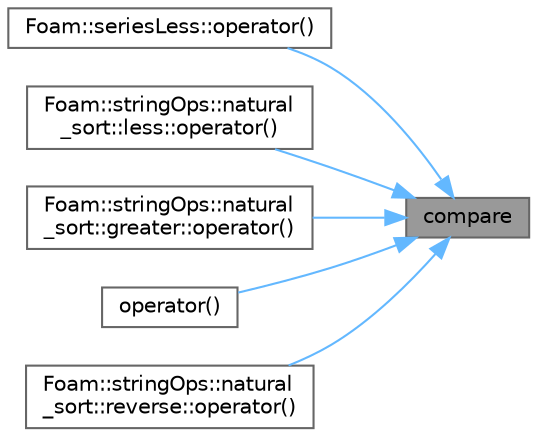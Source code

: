 digraph "compare"
{
 // LATEX_PDF_SIZE
  bgcolor="transparent";
  edge [fontname=Helvetica,fontsize=10,labelfontname=Helvetica,labelfontsize=10];
  node [fontname=Helvetica,fontsize=10,shape=box,height=0.2,width=0.4];
  rankdir="RL";
  Node1 [id="Node000001",label="compare",height=0.2,width=0.4,color="gray40", fillcolor="grey60", style="filled", fontcolor="black",tooltip=" "];
  Node1 -> Node2 [id="edge1_Node000001_Node000002",dir="back",color="steelblue1",style="solid",tooltip=" "];
  Node2 [id="Node000002",label="Foam::seriesLess::operator()",height=0.2,width=0.4,color="grey40", fillcolor="white", style="filled",URL="$structFoam_1_1seriesLess.html#a0144658f505a9e36420f5f9b297576fc",tooltip=" "];
  Node1 -> Node3 [id="edge2_Node000001_Node000003",dir="back",color="steelblue1",style="solid",tooltip=" "];
  Node3 [id="Node000003",label="Foam::stringOps::natural\l_sort::less::operator()",height=0.2,width=0.4,color="grey40", fillcolor="white", style="filled",URL="$structFoam_1_1stringOps_1_1natural__sort_1_1less.html#a8e08c097abaffd663c7430018775a181",tooltip=" "];
  Node1 -> Node4 [id="edge3_Node000001_Node000004",dir="back",color="steelblue1",style="solid",tooltip=" "];
  Node4 [id="Node000004",label="Foam::stringOps::natural\l_sort::greater::operator()",height=0.2,width=0.4,color="grey40", fillcolor="white", style="filled",URL="$structFoam_1_1stringOps_1_1natural__sort_1_1greater.html#a8e08c097abaffd663c7430018775a181",tooltip=" "];
  Node1 -> Node5 [id="edge4_Node000001_Node000005",dir="back",color="steelblue1",style="solid",tooltip=" "];
  Node5 [id="Node000005",label="operator()",height=0.2,width=0.4,color="grey40", fillcolor="white", style="filled",URL="$structFoam_1_1stringOps_1_1natural__sort.html#af47299c778ee333bed318e89cd7e4e59",tooltip=" "];
  Node1 -> Node6 [id="edge5_Node000001_Node000006",dir="back",color="steelblue1",style="solid",tooltip=" "];
  Node6 [id="Node000006",label="Foam::stringOps::natural\l_sort::reverse::operator()",height=0.2,width=0.4,color="grey40", fillcolor="white", style="filled",URL="$structFoam_1_1stringOps_1_1natural__sort_1_1reverse.html#af47299c778ee333bed318e89cd7e4e59",tooltip=" "];
}
